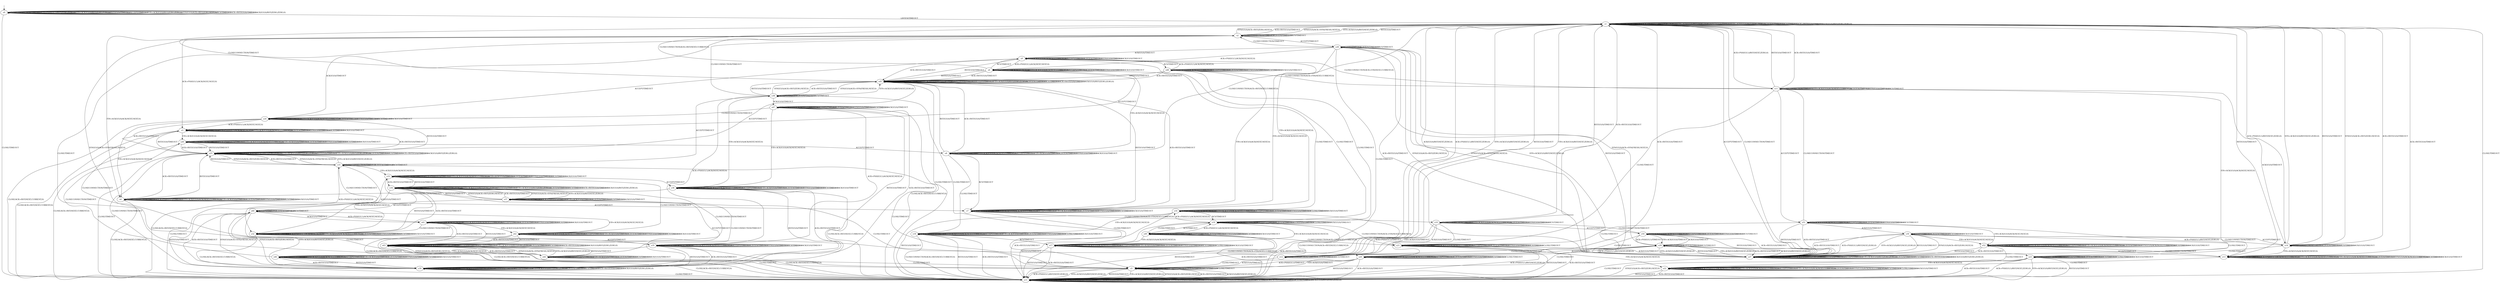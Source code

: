 digraph h9 {
s0 [label="s0"];
s1 [label="s1"];
s15 [label="s15"];
s2 [label="s2"];
s27 [label="s27"];
s3 [label="s3"];
s4 [label="s4"];
s5 [label="s5"];
s24 [label="s24"];
s28 [label="s28"];
s6 [label="s6"];
s7 [label="s7"];
s25 [label="s25"];
s26 [label="s26"];
s8 [label="s8"];
s9 [label="s9"];
s10 [label="s10"];
s16 [label="s16"];
s17 [label="s17"];
s31 [label="s31"];
s45 [label="s45"];
s11 [label="s11"];
s12 [label="s12"];
s18 [label="s18"];
s19 [label="s19"];
s20 [label="s20"];
s32 [label="s32"];
s33 [label="s33"];
s38 [label="s38"];
s48 [label="s48"];
s50 [label="s50"];
s13 [label="s13"];
s14 [label="s14"];
s21 [label="s21"];
s29 [label="s29"];
s34 [label="s34"];
s35 [label="s35"];
s36 [label="s36"];
s47 [label="s47"];
s49 [label="s49"];
s51 [label="s51"];
s22 [label="s22"];
s23 [label="s23"];
s30 [label="s30"];
s37 [label="s37"];
s39 [label="s39"];
s46 [label="s46"];
s52 [label="s52"];
s40 [label="s40"];
s41 [label="s41"];
s42 [label="s42"];
s43 [label="s43"];
s44 [label="s44"];
s0 -> s0 [label="CLOSECONNECTION/TIMEOUT"];
s0 -> s0 [label="ACK+PSH(V,V,1)/RST(ZERO,ZERO,0)"];
s0 -> s0 [label="SYN+ACK(V,V,0)/RST(ZERO,ZERO,0)"];
s0 -> s0 [label="RST(V,V,0)/TIMEOUT"];
s0 -> s0 [label="ACCEPT/TIMEOUT"];
s0 -> s0 [label="FIN+ACK(V,V,0)/RST(ZERO,ZERO,0)"];
s0 -> s1 [label="LISTEN/TIMEOUT"];
s0 -> s0 [label="SYN(V,V,0)/ACK+RST(ZERO,NEXT,0)"];
s0 -> s0 [label="RCV/TIMEOUT"];
s0 -> s0 [label="ACK+RST(V,V,0)/TIMEOUT"];
s0 -> s15 [label="CLOSE/TIMEOUT"];
s0 -> s0 [label="ACK(V,V,0)/RST(ZERO,ZERO,0)"];
s1 -> s1 [label="CLOSECONNECTION/TIMEOUT"];
s1 -> s1 [label="ACK+PSH(V,V,1)/RST(ZERO,ZERO,0)"];
s1 -> s1 [label="SYN+ACK(V,V,0)/RST(ZERO,ZERO,0)"];
s1 -> s1 [label="RST(V,V,0)/TIMEOUT"];
s1 -> s27 [label="ACCEPT/TIMEOUT"];
s1 -> s1 [label="FIN+ACK(V,V,0)/RST(ZERO,ZERO,0)"];
s1 -> s1 [label="LISTEN/TIMEOUT"];
s1 -> s2 [label="SYN(V,V,0)/ACK+SYN(FRESH,NEXT,0)"];
s1 -> s1 [label="RCV/TIMEOUT"];
s1 -> s1 [label="ACK+RST(V,V,0)/TIMEOUT"];
s1 -> s15 [label="CLOSE/TIMEOUT"];
s1 -> s1 [label="ACK(V,V,0)/RST(ZERO,ZERO,0)"];
s15 -> s15 [label="CLOSECONNECTION/TIMEOUT"];
s15 -> s15 [label="ACK+PSH(V,V,1)/RST(ZERO,ZERO,0)"];
s15 -> s15 [label="SYN+ACK(V,V,0)/RST(ZERO,ZERO,0)"];
s15 -> s15 [label="RST(V,V,0)/TIMEOUT"];
s15 -> s15 [label="ACCEPT/TIMEOUT"];
s15 -> s15 [label="FIN+ACK(V,V,0)/RST(ZERO,ZERO,0)"];
s15 -> s15 [label="LISTEN/TIMEOUT"];
s15 -> s15 [label="SYN(V,V,0)/ACK+RST(ZERO,NEXT,0)"];
s15 -> s15 [label="RCV/TIMEOUT"];
s15 -> s15 [label="ACK+RST(V,V,0)/TIMEOUT"];
s15 -> s15 [label="CLOSE/TIMEOUT"];
s15 -> s15 [label="ACK(V,V,0)/RST(ZERO,ZERO,0)"];
s2 -> s2 [label="CLOSECONNECTION/TIMEOUT"];
s2 -> s3 [label="ACK+PSH(V,V,1)/ACK(NEXT,NEXT,0)"];
s2 -> s1 [label="SYN+ACK(V,V,0)/RST(NEXT,ZERO,0)"];
s2 -> s1 [label="RST(V,V,0)/TIMEOUT"];
s2 -> s28 [label="ACCEPT/TIMEOUT"];
s2 -> s4 [label="FIN+ACK(V,V,0)/ACK(NEXT,NEXT,0)"];
s2 -> s2 [label="LISTEN/TIMEOUT"];
s2 -> s1 [label="SYN(V,V,0)/ACK+RST(ZERO,NEXT,0)"];
s2 -> s2 [label="RCV/TIMEOUT"];
s2 -> s1 [label="ACK+RST(V,V,0)/TIMEOUT"];
s2 -> s5 [label="CLOSE/TIMEOUT"];
s2 -> s24 [label="ACK(V,V,0)/TIMEOUT"];
s27 -> s1 [label="CLOSECONNECTION/TIMEOUT"];
s27 -> s27 [label="ACK+PSH(V,V,1)/RST(ZERO,ZERO,0)"];
s27 -> s27 [label="SYN+ACK(V,V,0)/RST(ZERO,ZERO,0)"];
s27 -> s27 [label="RST(V,V,0)/TIMEOUT"];
s27 -> s27 [label="ACCEPT/TIMEOUT"];
s27 -> s27 [label="FIN+ACK(V,V,0)/RST(ZERO,ZERO,0)"];
s27 -> s27 [label="LISTEN/TIMEOUT"];
s27 -> s28 [label="SYN(V,V,0)/ACK+SYN(FRESH,NEXT,0)"];
s27 -> s27 [label="RCV/TIMEOUT"];
s27 -> s27 [label="ACK+RST(V,V,0)/TIMEOUT"];
s27 -> s15 [label="CLOSE/TIMEOUT"];
s27 -> s27 [label="ACK(V,V,0)/RST(ZERO,ZERO,0)"];
s3 -> s3 [label="CLOSECONNECTION/TIMEOUT"];
s3 -> s3 [label="ACK+PSH(V,V,1)/ACK(NEXT,NEXT,0)"];
s3 -> s3 [label="SYN+ACK(V,V,0)/ACK(NEXT,CURRENT,0)"];
s3 -> s25 [label="RST(V,V,0)/TIMEOUT"];
s3 -> s6 [label="ACCEPT/TIMEOUT"];
s3 -> s26 [label="FIN+ACK(V,V,0)/ACK(NEXT,NEXT,0)"];
s3 -> s3 [label="LISTEN/TIMEOUT"];
s3 -> s3 [label="SYN(V,V,0)/TIMEOUT"];
s3 -> s3 [label="RCV/TIMEOUT"];
s3 -> s25 [label="ACK+RST(V,V,0)/TIMEOUT"];
s3 -> s15 [label="CLOSE/ACK+RST(NEXT,CURRENT,0)"];
s3 -> s3 [label="ACK(V,V,0)/TIMEOUT"];
s4 -> s4 [label="CLOSECONNECTION/TIMEOUT"];
s4 -> s4 [label="ACK+PSH(V,V,1)/TIMEOUT"];
s4 -> s4 [label="SYN+ACK(V,V,0)/ACK(NEXT,CURRENT,0)"];
s4 -> s25 [label="RST(V,V,0)/TIMEOUT"];
s4 -> s7 [label="ACCEPT/TIMEOUT"];
s4 -> s4 [label="FIN+ACK(V,V,0)/TIMEOUT"];
s4 -> s4 [label="LISTEN/TIMEOUT"];
s4 -> s4 [label="SYN(V,V,0)/TIMEOUT"];
s4 -> s4 [label="RCV/TIMEOUT"];
s4 -> s25 [label="ACK+RST(V,V,0)/TIMEOUT"];
s4 -> s15 [label="CLOSE/ACK+RST(NEXT,CURRENT,0)"];
s4 -> s4 [label="ACK(V,V,0)/TIMEOUT"];
s5 -> s5 [label="CLOSECONNECTION/TIMEOUT"];
s5 -> s15 [label="ACK+PSH(V,V,1)/RST(NEXT,ZERO,0)"];
s5 -> s15 [label="SYN+ACK(V,V,0)/RST(NEXT,ZERO,0)"];
s5 -> s15 [label="RST(V,V,0)/TIMEOUT"];
s5 -> s5 [label="ACCEPT/TIMEOUT"];
s5 -> s15 [label="FIN+ACK(V,V,0)/RST(NEXT,ZERO,0)"];
s5 -> s5 [label="LISTEN/TIMEOUT"];
s5 -> s15 [label="SYN(V,V,0)/ACK+RST(ZERO,NEXT,0)"];
s5 -> s5 [label="RCV/TIMEOUT"];
s5 -> s15 [label="ACK+RST(V,V,0)/TIMEOUT"];
s5 -> s5 [label="CLOSE/TIMEOUT"];
s5 -> s15 [label="ACK(V,V,0)/RST(NEXT,ZERO,0)"];
s24 -> s24 [label="CLOSECONNECTION/TIMEOUT"];
s24 -> s3 [label="ACK+PSH(V,V,1)/ACK(NEXT,NEXT,0)"];
s24 -> s24 [label="SYN+ACK(V,V,0)/ACK(NEXT,CURRENT,0)"];
s24 -> s25 [label="RST(V,V,0)/TIMEOUT"];
s24 -> s9 [label="ACCEPT/TIMEOUT"];
s24 -> s4 [label="FIN+ACK(V,V,0)/ACK(NEXT,NEXT,0)"];
s24 -> s24 [label="LISTEN/TIMEOUT"];
s24 -> s24 [label="SYN(V,V,0)/TIMEOUT"];
s24 -> s24 [label="RCV/TIMEOUT"];
s24 -> s25 [label="ACK+RST(V,V,0)/TIMEOUT"];
s24 -> s15 [label="CLOSE/ACK+RST(NEXT,CURRENT,0)"];
s24 -> s24 [label="ACK(V,V,0)/TIMEOUT"];
s28 -> s2 [label="CLOSECONNECTION/TIMEOUT"];
s28 -> s6 [label="ACK+PSH(V,V,1)/ACK(NEXT,NEXT,0)"];
s28 -> s27 [label="SYN+ACK(V,V,0)/RST(NEXT,ZERO,0)"];
s28 -> s27 [label="RST(V,V,0)/TIMEOUT"];
s28 -> s28 [label="ACCEPT/TIMEOUT"];
s28 -> s7 [label="FIN+ACK(V,V,0)/ACK(NEXT,NEXT,0)"];
s28 -> s28 [label="LISTEN/TIMEOUT"];
s28 -> s27 [label="SYN(V,V,0)/ACK+RST(ZERO,NEXT,0)"];
s28 -> s28 [label="RCV/TIMEOUT"];
s28 -> s27 [label="ACK+RST(V,V,0)/TIMEOUT"];
s28 -> s5 [label="CLOSE/TIMEOUT"];
s28 -> s9 [label="ACK(V,V,0)/TIMEOUT"];
s6 -> s1 [label="CLOSECONNECTION/ACK+RST(NEXT,CURRENT,0)"];
s6 -> s6 [label="ACK+PSH(V,V,1)/ACK(NEXT,NEXT,0)"];
s6 -> s6 [label="SYN+ACK(V,V,0)/ACK(NEXT,CURRENT,0)"];
s6 -> s45 [label="RST(V,V,0)/TIMEOUT"];
s6 -> s6 [label="ACCEPT/TIMEOUT"];
s6 -> s8 [label="FIN+ACK(V,V,0)/ACK(NEXT,NEXT,0)"];
s6 -> s6 [label="LISTEN/TIMEOUT"];
s6 -> s6 [label="SYN(V,V,0)/TIMEOUT"];
s6 -> s9 [label="RCV/TIMEOUT"];
s6 -> s45 [label="ACK+RST(V,V,0)/TIMEOUT"];
s6 -> s16 [label="CLOSE/TIMEOUT"];
s6 -> s6 [label="ACK(V,V,0)/TIMEOUT"];
s7 -> s10 [label="CLOSECONNECTION/ACK+FIN(NEXT,CURRENT,0)"];
s7 -> s7 [label="ACK+PSH(V,V,1)/TIMEOUT"];
s7 -> s7 [label="SYN+ACK(V,V,0)/ACK(NEXT,CURRENT,0)"];
s7 -> s45 [label="RST(V,V,0)/TIMEOUT"];
s7 -> s7 [label="ACCEPT/TIMEOUT"];
s7 -> s7 [label="FIN+ACK(V,V,0)/TIMEOUT"];
s7 -> s7 [label="LISTEN/TIMEOUT"];
s7 -> s7 [label="SYN(V,V,0)/TIMEOUT"];
s7 -> s7 [label="RCV/TIMEOUT"];
s7 -> s45 [label="ACK+RST(V,V,0)/TIMEOUT"];
s7 -> s17 [label="CLOSE/TIMEOUT"];
s7 -> s7 [label="ACK(V,V,0)/TIMEOUT"];
s25 -> s25 [label="CLOSECONNECTION/TIMEOUT"];
s25 -> s25 [label="ACK+PSH(V,V,1)/RST(ZERO,ZERO,0)"];
s25 -> s25 [label="SYN+ACK(V,V,0)/RST(ZERO,ZERO,0)"];
s25 -> s25 [label="RST(V,V,0)/TIMEOUT"];
s25 -> s45 [label="ACCEPT/TIMEOUT"];
s25 -> s25 [label="FIN+ACK(V,V,0)/RST(ZERO,ZERO,0)"];
s25 -> s25 [label="LISTEN/TIMEOUT"];
s25 -> s31 [label="SYN(V,V,0)/ACK+SYN(FRESH,NEXT,0)"];
s25 -> s25 [label="RCV/TIMEOUT"];
s25 -> s25 [label="ACK+RST(V,V,0)/TIMEOUT"];
s25 -> s15 [label="CLOSE/TIMEOUT"];
s25 -> s25 [label="ACK(V,V,0)/RST(ZERO,ZERO,0)"];
s26 -> s26 [label="CLOSECONNECTION/TIMEOUT"];
s26 -> s26 [label="ACK+PSH(V,V,1)/TIMEOUT"];
s26 -> s26 [label="SYN+ACK(V,V,0)/ACK(NEXT,CURRENT,0)"];
s26 -> s25 [label="RST(V,V,0)/TIMEOUT"];
s26 -> s8 [label="ACCEPT/TIMEOUT"];
s26 -> s26 [label="FIN+ACK(V,V,0)/TIMEOUT"];
s26 -> s26 [label="LISTEN/TIMEOUT"];
s26 -> s26 [label="SYN(V,V,0)/TIMEOUT"];
s26 -> s26 [label="RCV/TIMEOUT"];
s26 -> s25 [label="ACK+RST(V,V,0)/TIMEOUT"];
s26 -> s15 [label="CLOSE/ACK+RST(NEXT,CURRENT,0)"];
s26 -> s26 [label="ACK(V,V,0)/TIMEOUT"];
s8 -> s1 [label="CLOSECONNECTION/ACK+RST(NEXT,CURRENT,0)"];
s8 -> s8 [label="ACK+PSH(V,V,1)/TIMEOUT"];
s8 -> s8 [label="SYN+ACK(V,V,0)/ACK(NEXT,CURRENT,0)"];
s8 -> s45 [label="RST(V,V,0)/TIMEOUT"];
s8 -> s8 [label="ACCEPT/TIMEOUT"];
s8 -> s8 [label="FIN+ACK(V,V,0)/TIMEOUT"];
s8 -> s8 [label="LISTEN/TIMEOUT"];
s8 -> s8 [label="SYN(V,V,0)/TIMEOUT"];
s8 -> s7 [label="RCV/TIMEOUT"];
s8 -> s45 [label="ACK+RST(V,V,0)/TIMEOUT"];
s8 -> s18 [label="CLOSE/TIMEOUT"];
s8 -> s8 [label="ACK(V,V,0)/TIMEOUT"];
s9 -> s11 [label="CLOSECONNECTION/ACK+FIN(NEXT,CURRENT,0)"];
s9 -> s6 [label="ACK+PSH(V,V,1)/ACK(NEXT,NEXT,0)"];
s9 -> s9 [label="SYN+ACK(V,V,0)/ACK(NEXT,CURRENT,0)"];
s9 -> s45 [label="RST(V,V,0)/TIMEOUT"];
s9 -> s9 [label="ACCEPT/TIMEOUT"];
s9 -> s7 [label="FIN+ACK(V,V,0)/ACK(NEXT,NEXT,0)"];
s9 -> s9 [label="LISTEN/TIMEOUT"];
s9 -> s9 [label="SYN(V,V,0)/TIMEOUT"];
s9 -> s48 [label="RCV/TIMEOUT"];
s9 -> s45 [label="ACK+RST(V,V,0)/TIMEOUT"];
s9 -> s19 [label="CLOSE/TIMEOUT"];
s9 -> s9 [label="ACK(V,V,0)/TIMEOUT"];
s10 -> s10 [label="CLOSECONNECTION/TIMEOUT"];
s10 -> s12 [label="ACK+PSH(V,V,1)/TIMEOUT"];
s10 -> s10 [label="SYN+ACK(V,V,0)/ACK(NEXT,CURRENT,0)"];
s10 -> s1 [label="RST(V,V,0)/TIMEOUT"];
s10 -> s50 [label="ACCEPT/TIMEOUT"];
s10 -> s12 [label="FIN+ACK(V,V,0)/TIMEOUT"];
s10 -> s10 [label="LISTEN/TIMEOUT"];
s10 -> s10 [label="SYN(V,V,0)/TIMEOUT"];
s10 -> s10 [label="RCV/TIMEOUT"];
s10 -> s1 [label="ACK+RST(V,V,0)/TIMEOUT"];
s10 -> s20 [label="CLOSE/TIMEOUT"];
s10 -> s12 [label="ACK(V,V,0)/TIMEOUT"];
s16 -> s15 [label="CLOSECONNECTION/ACK+RST(NEXT,CURRENT,0)"];
s16 -> s16 [label="ACK+PSH(V,V,1)/ACK(NEXT,NEXT,0)"];
s16 -> s16 [label="SYN+ACK(V,V,0)/ACK(NEXT,CURRENT,0)"];
s16 -> s15 [label="RST(V,V,0)/TIMEOUT"];
s16 -> s16 [label="ACCEPT/TIMEOUT"];
s16 -> s18 [label="FIN+ACK(V,V,0)/ACK(NEXT,NEXT,0)"];
s16 -> s16 [label="LISTEN/TIMEOUT"];
s16 -> s16 [label="SYN(V,V,0)/TIMEOUT"];
s16 -> s19 [label="RCV/TIMEOUT"];
s16 -> s15 [label="ACK+RST(V,V,0)/TIMEOUT"];
s16 -> s16 [label="CLOSE/TIMEOUT"];
s16 -> s16 [label="ACK(V,V,0)/TIMEOUT"];
s17 -> s20 [label="CLOSECONNECTION/ACK+FIN(NEXT,CURRENT,0)"];
s17 -> s17 [label="ACK+PSH(V,V,1)/TIMEOUT"];
s17 -> s17 [label="SYN+ACK(V,V,0)/ACK(NEXT,CURRENT,0)"];
s17 -> s15 [label="RST(V,V,0)/TIMEOUT"];
s17 -> s17 [label="ACCEPT/TIMEOUT"];
s17 -> s17 [label="FIN+ACK(V,V,0)/TIMEOUT"];
s17 -> s17 [label="LISTEN/TIMEOUT"];
s17 -> s17 [label="SYN(V,V,0)/TIMEOUT"];
s17 -> s17 [label="RCV/TIMEOUT"];
s17 -> s15 [label="ACK+RST(V,V,0)/TIMEOUT"];
s17 -> s17 [label="CLOSE/TIMEOUT"];
s17 -> s17 [label="ACK(V,V,0)/TIMEOUT"];
s31 -> s31 [label="CLOSECONNECTION/TIMEOUT"];
s31 -> s32 [label="ACK+PSH(V,V,1)/ACK(NEXT,NEXT,0)"];
s31 -> s25 [label="SYN+ACK(V,V,0)/RST(NEXT,ZERO,0)"];
s31 -> s25 [label="RST(V,V,0)/TIMEOUT"];
s31 -> s38 [label="ACCEPT/TIMEOUT"];
s31 -> s33 [label="FIN+ACK(V,V,0)/ACK(NEXT,NEXT,0)"];
s31 -> s31 [label="LISTEN/TIMEOUT"];
s31 -> s25 [label="SYN(V,V,0)/ACK+RST(ZERO,NEXT,0)"];
s31 -> s31 [label="RCV/TIMEOUT"];
s31 -> s25 [label="ACK+RST(V,V,0)/TIMEOUT"];
s31 -> s5 [label="CLOSE/TIMEOUT"];
s31 -> s32 [label="ACK(V,V,0)/TIMEOUT"];
s45 -> s1 [label="CLOSECONNECTION/TIMEOUT"];
s45 -> s45 [label="ACK+PSH(V,V,1)/RST(ZERO,ZERO,0)"];
s45 -> s45 [label="SYN+ACK(V,V,0)/RST(ZERO,ZERO,0)"];
s45 -> s45 [label="RST(V,V,0)/TIMEOUT"];
s45 -> s45 [label="ACCEPT/TIMEOUT"];
s45 -> s45 [label="FIN+ACK(V,V,0)/RST(ZERO,ZERO,0)"];
s45 -> s45 [label="LISTEN/TIMEOUT"];
s45 -> s38 [label="SYN(V,V,0)/ACK+SYN(FRESH,NEXT,0)"];
s45 -> s45 [label="RCV/TIMEOUT"];
s45 -> s45 [label="ACK+RST(V,V,0)/TIMEOUT"];
s45 -> s15 [label="CLOSE/TIMEOUT"];
s45 -> s45 [label="ACK(V,V,0)/RST(ZERO,ZERO,0)"];
s11 -> s11 [label="CLOSECONNECTION/TIMEOUT"];
s11 -> s1 [label="ACK+PSH(V,V,1)/RST(NEXT,ZERO,0)"];
s11 -> s11 [label="SYN+ACK(V,V,0)/ACK(NEXT,CURRENT,0)"];
s11 -> s1 [label="RST(V,V,0)/TIMEOUT"];
s11 -> s51 [label="ACCEPT/TIMEOUT"];
s11 -> s13 [label="FIN+ACK(V,V,0)/ACK(NEXT,NEXT,0)"];
s11 -> s11 [label="LISTEN/TIMEOUT"];
s11 -> s11 [label="SYN(V,V,0)/TIMEOUT"];
s11 -> s11 [label="RCV/TIMEOUT"];
s11 -> s1 [label="ACK+RST(V,V,0)/TIMEOUT"];
s11 -> s21 [label="CLOSE/TIMEOUT"];
s11 -> s14 [label="ACK(V,V,0)/TIMEOUT"];
s12 -> s12 [label="CLOSECONNECTION/TIMEOUT"];
s12 -> s1 [label="ACK+PSH(V,V,1)/RST(NEXT,ZERO,0)"];
s12 -> s1 [label="SYN+ACK(V,V,0)/RST(NEXT,ZERO,0)"];
s12 -> s1 [label="RST(V,V,0)/TIMEOUT"];
s12 -> s29 [label="ACCEPT/TIMEOUT"];
s12 -> s1 [label="FIN+ACK(V,V,0)/RST(NEXT,ZERO,0)"];
s12 -> s12 [label="LISTEN/TIMEOUT"];
s12 -> s2 [label="SYN(V,V,0)/ACK+SYN(FRESH,NEXT,0)"];
s12 -> s12 [label="RCV/TIMEOUT"];
s12 -> s1 [label="ACK+RST(V,V,0)/TIMEOUT"];
s12 -> s5 [label="CLOSE/TIMEOUT"];
s12 -> s1 [label="ACK(V,V,0)/RST(NEXT,ZERO,0)"];
s18 -> s15 [label="CLOSECONNECTION/ACK+RST(NEXT,CURRENT,0)"];
s18 -> s18 [label="ACK+PSH(V,V,1)/TIMEOUT"];
s18 -> s18 [label="SYN+ACK(V,V,0)/ACK(NEXT,CURRENT,0)"];
s18 -> s15 [label="RST(V,V,0)/TIMEOUT"];
s18 -> s18 [label="ACCEPT/TIMEOUT"];
s18 -> s18 [label="FIN+ACK(V,V,0)/TIMEOUT"];
s18 -> s18 [label="LISTEN/TIMEOUT"];
s18 -> s18 [label="SYN(V,V,0)/TIMEOUT"];
s18 -> s17 [label="RCV/TIMEOUT"];
s18 -> s15 [label="ACK+RST(V,V,0)/TIMEOUT"];
s18 -> s18 [label="CLOSE/TIMEOUT"];
s18 -> s18 [label="ACK(V,V,0)/TIMEOUT"];
s19 -> s21 [label="CLOSECONNECTION/ACK+FIN(NEXT,CURRENT,0)"];
s19 -> s16 [label="ACK+PSH(V,V,1)/ACK(NEXT,NEXT,0)"];
s19 -> s19 [label="SYN+ACK(V,V,0)/ACK(NEXT,CURRENT,0)"];
s19 -> s15 [label="RST(V,V,0)/TIMEOUT"];
s19 -> s19 [label="ACCEPT/TIMEOUT"];
s19 -> s17 [label="FIN+ACK(V,V,0)/ACK(NEXT,NEXT,0)"];
s19 -> s19 [label="LISTEN/TIMEOUT"];
s19 -> s19 [label="SYN(V,V,0)/TIMEOUT"];
s19 -> s49 [label="RCV/TIMEOUT"];
s19 -> s15 [label="ACK+RST(V,V,0)/TIMEOUT"];
s19 -> s19 [label="CLOSE/TIMEOUT"];
s19 -> s19 [label="ACK(V,V,0)/TIMEOUT"];
s20 -> s20 [label="CLOSECONNECTION/TIMEOUT"];
s20 -> s5 [label="ACK+PSH(V,V,1)/TIMEOUT"];
s20 -> s20 [label="SYN+ACK(V,V,0)/ACK(NEXT,CURRENT,0)"];
s20 -> s15 [label="RST(V,V,0)/TIMEOUT"];
s20 -> s20 [label="ACCEPT/TIMEOUT"];
s20 -> s5 [label="FIN+ACK(V,V,0)/TIMEOUT"];
s20 -> s20 [label="LISTEN/TIMEOUT"];
s20 -> s20 [label="SYN(V,V,0)/TIMEOUT"];
s20 -> s20 [label="RCV/TIMEOUT"];
s20 -> s15 [label="ACK+RST(V,V,0)/TIMEOUT"];
s20 -> s20 [label="CLOSE/TIMEOUT"];
s20 -> s5 [label="ACK(V,V,0)/TIMEOUT"];
s32 -> s32 [label="CLOSECONNECTION/TIMEOUT"];
s32 -> s32 [label="ACK+PSH(V,V,1)/ACK(NEXT,NEXT,0)"];
s32 -> s32 [label="SYN+ACK(V,V,0)/ACK(NEXT,CURRENT,0)"];
s32 -> s34 [label="RST(V,V,0)/TIMEOUT"];
s32 -> s35 [label="ACCEPT/TIMEOUT"];
s32 -> s33 [label="FIN+ACK(V,V,0)/ACK(NEXT,NEXT,0)"];
s32 -> s32 [label="LISTEN/TIMEOUT"];
s32 -> s32 [label="SYN(V,V,0)/TIMEOUT"];
s32 -> s32 [label="RCV/TIMEOUT"];
s32 -> s34 [label="ACK+RST(V,V,0)/TIMEOUT"];
s32 -> s15 [label="CLOSE/ACK+RST(NEXT,CURRENT,0)"];
s32 -> s32 [label="ACK(V,V,0)/TIMEOUT"];
s33 -> s33 [label="CLOSECONNECTION/TIMEOUT"];
s33 -> s33 [label="ACK+PSH(V,V,1)/TIMEOUT"];
s33 -> s33 [label="SYN+ACK(V,V,0)/ACK(NEXT,CURRENT,0)"];
s33 -> s34 [label="RST(V,V,0)/TIMEOUT"];
s33 -> s36 [label="ACCEPT/TIMEOUT"];
s33 -> s33 [label="FIN+ACK(V,V,0)/TIMEOUT"];
s33 -> s33 [label="LISTEN/TIMEOUT"];
s33 -> s33 [label="SYN(V,V,0)/TIMEOUT"];
s33 -> s33 [label="RCV/TIMEOUT"];
s33 -> s34 [label="ACK+RST(V,V,0)/TIMEOUT"];
s33 -> s15 [label="CLOSE/ACK+RST(NEXT,CURRENT,0)"];
s33 -> s33 [label="ACK(V,V,0)/TIMEOUT"];
s38 -> s2 [label="CLOSECONNECTION/TIMEOUT"];
s38 -> s35 [label="ACK+PSH(V,V,1)/ACK(NEXT,NEXT,0)"];
s38 -> s45 [label="SYN+ACK(V,V,0)/RST(NEXT,ZERO,0)"];
s38 -> s45 [label="RST(V,V,0)/TIMEOUT"];
s38 -> s38 [label="ACCEPT/TIMEOUT"];
s38 -> s36 [label="FIN+ACK(V,V,0)/ACK(NEXT,NEXT,0)"];
s38 -> s38 [label="LISTEN/TIMEOUT"];
s38 -> s45 [label="SYN(V,V,0)/ACK+RST(ZERO,NEXT,0)"];
s38 -> s38 [label="RCV/TIMEOUT"];
s38 -> s45 [label="ACK+RST(V,V,0)/TIMEOUT"];
s38 -> s5 [label="CLOSE/TIMEOUT"];
s38 -> s47 [label="ACK(V,V,0)/TIMEOUT"];
s48 -> s11 [label="CLOSECONNECTION/ACK+FIN(NEXT,CURRENT,0)"];
s48 -> s9 [label="ACK+PSH(V,V,1)/ACK(NEXT,NEXT,0)"];
s48 -> s48 [label="SYN+ACK(V,V,0)/ACK(NEXT,CURRENT,0)"];
s48 -> s45 [label="RST(V,V,0)/TIMEOUT"];
s48 -> s48 [label="ACCEPT/TIMEOUT"];
s48 -> s7 [label="FIN+ACK(V,V,0)/ACK(NEXT,NEXT,0)"];
s48 -> s48 [label="LISTEN/TIMEOUT"];
s48 -> s48 [label="SYN(V,V,0)/TIMEOUT"];
s48 -> s48 [label="RCV/TIMEOUT"];
s48 -> s45 [label="ACK+RST(V,V,0)/TIMEOUT"];
s48 -> s19 [label="CLOSE/TIMEOUT"];
s48 -> s48 [label="ACK(V,V,0)/TIMEOUT"];
s50 -> s10 [label="CLOSECONNECTION/TIMEOUT"];
s50 -> s29 [label="ACK+PSH(V,V,1)/TIMEOUT"];
s50 -> s50 [label="SYN+ACK(V,V,0)/ACK(NEXT,CURRENT,0)"];
s50 -> s27 [label="RST(V,V,0)/TIMEOUT"];
s50 -> s50 [label="ACCEPT/TIMEOUT"];
s50 -> s29 [label="FIN+ACK(V,V,0)/TIMEOUT"];
s50 -> s50 [label="LISTEN/TIMEOUT"];
s50 -> s50 [label="SYN(V,V,0)/TIMEOUT"];
s50 -> s50 [label="RCV/TIMEOUT"];
s50 -> s27 [label="ACK+RST(V,V,0)/TIMEOUT"];
s50 -> s20 [label="CLOSE/TIMEOUT"];
s50 -> s29 [label="ACK(V,V,0)/TIMEOUT"];
s13 -> s13 [label="CLOSECONNECTION/TIMEOUT"];
s13 -> s13 [label="ACK+PSH(V,V,1)/ACK(NEXT,CURRENT,0)"];
s13 -> s13 [label="SYN+ACK(V,V,0)/ACK(NEXT,CURRENT,0)"];
s13 -> s1 [label="RST(V,V,0)/TIMEOUT"];
s13 -> s52 [label="ACCEPT/TIMEOUT"];
s13 -> s13 [label="FIN+ACK(V,V,0)/ACK(NEXT,CURRENT,0)"];
s13 -> s13 [label="LISTEN/TIMEOUT"];
s13 -> s13 [label="SYN(V,V,0)/ACK(NEXT,CURRENT,0)"];
s13 -> s13 [label="RCV/TIMEOUT"];
s13 -> s1 [label="ACK+RST(V,V,0)/TIMEOUT"];
s13 -> s22 [label="CLOSE/TIMEOUT"];
s13 -> s13 [label="ACK(V,V,0)/TIMEOUT"];
s14 -> s14 [label="CLOSECONNECTION/TIMEOUT"];
s14 -> s1 [label="ACK+PSH(V,V,1)/RST(NEXT,ZERO,0)"];
s14 -> s1 [label="SYN+ACK(V,V,0)/RST(NEXT,ZERO,0)"];
s14 -> s1 [label="RST(V,V,0)/TIMEOUT"];
s14 -> s30 [label="ACCEPT/TIMEOUT"];
s14 -> s13 [label="FIN+ACK(V,V,0)/ACK(NEXT,NEXT,0)"];
s14 -> s14 [label="LISTEN/TIMEOUT"];
s14 -> s1 [label="SYN(V,V,0)/ACK+RST(ZERO,NEXT,0)"];
s14 -> s14 [label="RCV/TIMEOUT"];
s14 -> s1 [label="ACK+RST(V,V,0)/TIMEOUT"];
s14 -> s23 [label="CLOSE/TIMEOUT"];
s14 -> s14 [label="ACK(V,V,0)/TIMEOUT"];
s21 -> s21 [label="CLOSECONNECTION/TIMEOUT"];
s21 -> s15 [label="ACK+PSH(V,V,1)/RST(NEXT,ZERO,0)"];
s21 -> s21 [label="SYN+ACK(V,V,0)/ACK(NEXT,CURRENT,0)"];
s21 -> s15 [label="RST(V,V,0)/TIMEOUT"];
s21 -> s21 [label="ACCEPT/TIMEOUT"];
s21 -> s22 [label="FIN+ACK(V,V,0)/ACK(NEXT,NEXT,0)"];
s21 -> s21 [label="LISTEN/TIMEOUT"];
s21 -> s21 [label="SYN(V,V,0)/TIMEOUT"];
s21 -> s21 [label="RCV/TIMEOUT"];
s21 -> s15 [label="ACK+RST(V,V,0)/TIMEOUT"];
s21 -> s21 [label="CLOSE/TIMEOUT"];
s21 -> s23 [label="ACK(V,V,0)/TIMEOUT"];
s29 -> s12 [label="CLOSECONNECTION/TIMEOUT"];
s29 -> s27 [label="ACK+PSH(V,V,1)/RST(NEXT,ZERO,0)"];
s29 -> s27 [label="SYN+ACK(V,V,0)/RST(NEXT,ZERO,0)"];
s29 -> s27 [label="RST(V,V,0)/TIMEOUT"];
s29 -> s29 [label="ACCEPT/TIMEOUT"];
s29 -> s27 [label="FIN+ACK(V,V,0)/RST(NEXT,ZERO,0)"];
s29 -> s29 [label="LISTEN/TIMEOUT"];
s29 -> s28 [label="SYN(V,V,0)/ACK+SYN(FRESH,NEXT,0)"];
s29 -> s29 [label="RCV/TIMEOUT"];
s29 -> s27 [label="ACK+RST(V,V,0)/TIMEOUT"];
s29 -> s5 [label="CLOSE/TIMEOUT"];
s29 -> s27 [label="ACK(V,V,0)/RST(NEXT,ZERO,0)"];
s34 -> s34 [label="CLOSECONNECTION/TIMEOUT"];
s34 -> s34 [label="ACK+PSH(V,V,1)/RST(ZERO,ZERO,0)"];
s34 -> s34 [label="SYN+ACK(V,V,0)/RST(ZERO,ZERO,0)"];
s34 -> s34 [label="RST(V,V,0)/TIMEOUT"];
s34 -> s39 [label="ACCEPT/TIMEOUT"];
s34 -> s34 [label="FIN+ACK(V,V,0)/RST(ZERO,ZERO,0)"];
s34 -> s34 [label="LISTEN/TIMEOUT"];
s34 -> s37 [label="SYN(V,V,0)/ACK+SYN(FRESH,NEXT,0)"];
s34 -> s34 [label="RCV/TIMEOUT"];
s34 -> s34 [label="ACK+RST(V,V,0)/TIMEOUT"];
s34 -> s15 [label="CLOSE/TIMEOUT"];
s34 -> s34 [label="ACK(V,V,0)/RST(ZERO,ZERO,0)"];
s35 -> s3 [label="CLOSECONNECTION/TIMEOUT"];
s35 -> s35 [label="ACK+PSH(V,V,1)/ACK(NEXT,NEXT,0)"];
s35 -> s35 [label="SYN+ACK(V,V,0)/ACK(NEXT,CURRENT,0)"];
s35 -> s39 [label="RST(V,V,0)/TIMEOUT"];
s35 -> s35 [label="ACCEPT/TIMEOUT"];
s35 -> s46 [label="FIN+ACK(V,V,0)/ACK(NEXT,NEXT,0)"];
s35 -> s35 [label="LISTEN/TIMEOUT"];
s35 -> s35 [label="SYN(V,V,0)/TIMEOUT"];
s35 -> s35 [label="RCV/TIMEOUT"];
s35 -> s39 [label="ACK+RST(V,V,0)/TIMEOUT"];
s35 -> s15 [label="CLOSE/ACK+RST(NEXT,CURRENT,0)"];
s35 -> s35 [label="ACK(V,V,0)/TIMEOUT"];
s36 -> s4 [label="CLOSECONNECTION/TIMEOUT"];
s36 -> s36 [label="ACK+PSH(V,V,1)/TIMEOUT"];
s36 -> s36 [label="SYN+ACK(V,V,0)/ACK(NEXT,CURRENT,0)"];
s36 -> s39 [label="RST(V,V,0)/TIMEOUT"];
s36 -> s36 [label="ACCEPT/TIMEOUT"];
s36 -> s36 [label="FIN+ACK(V,V,0)/TIMEOUT"];
s36 -> s36 [label="LISTEN/TIMEOUT"];
s36 -> s36 [label="SYN(V,V,0)/TIMEOUT"];
s36 -> s36 [label="RCV/TIMEOUT"];
s36 -> s39 [label="ACK+RST(V,V,0)/TIMEOUT"];
s36 -> s15 [label="CLOSE/ACK+RST(NEXT,CURRENT,0)"];
s36 -> s36 [label="ACK(V,V,0)/TIMEOUT"];
s47 -> s24 [label="CLOSECONNECTION/TIMEOUT"];
s47 -> s35 [label="ACK+PSH(V,V,1)/ACK(NEXT,NEXT,0)"];
s47 -> s47 [label="SYN+ACK(V,V,0)/ACK(NEXT,CURRENT,0)"];
s47 -> s39 [label="RST(V,V,0)/TIMEOUT"];
s47 -> s47 [label="ACCEPT/TIMEOUT"];
s47 -> s36 [label="FIN+ACK(V,V,0)/ACK(NEXT,NEXT,0)"];
s47 -> s47 [label="LISTEN/TIMEOUT"];
s47 -> s47 [label="SYN(V,V,0)/TIMEOUT"];
s47 -> s47 [label="RCV/TIMEOUT"];
s47 -> s39 [label="ACK+RST(V,V,0)/TIMEOUT"];
s47 -> s15 [label="CLOSE/ACK+RST(NEXT,CURRENT,0)"];
s47 -> s47 [label="ACK(V,V,0)/TIMEOUT"];
s49 -> s21 [label="CLOSECONNECTION/ACK+FIN(NEXT,CURRENT,0)"];
s49 -> s19 [label="ACK+PSH(V,V,1)/ACK(NEXT,NEXT,0)"];
s49 -> s49 [label="SYN+ACK(V,V,0)/ACK(NEXT,CURRENT,0)"];
s49 -> s15 [label="RST(V,V,0)/TIMEOUT"];
s49 -> s49 [label="ACCEPT/TIMEOUT"];
s49 -> s17 [label="FIN+ACK(V,V,0)/ACK(NEXT,NEXT,0)"];
s49 -> s49 [label="LISTEN/TIMEOUT"];
s49 -> s49 [label="SYN(V,V,0)/TIMEOUT"];
s49 -> s49 [label="RCV/TIMEOUT"];
s49 -> s15 [label="ACK+RST(V,V,0)/TIMEOUT"];
s49 -> s19 [label="CLOSE/TIMEOUT"];
s49 -> s49 [label="ACK(V,V,0)/TIMEOUT"];
s51 -> s11 [label="CLOSECONNECTION/TIMEOUT"];
s51 -> s27 [label="ACK+PSH(V,V,1)/RST(NEXT,ZERO,0)"];
s51 -> s51 [label="SYN+ACK(V,V,0)/ACK(NEXT,CURRENT,0)"];
s51 -> s27 [label="RST(V,V,0)/TIMEOUT"];
s51 -> s51 [label="ACCEPT/TIMEOUT"];
s51 -> s52 [label="FIN+ACK(V,V,0)/ACK(NEXT,NEXT,0)"];
s51 -> s51 [label="LISTEN/TIMEOUT"];
s51 -> s51 [label="SYN(V,V,0)/TIMEOUT"];
s51 -> s51 [label="RCV/TIMEOUT"];
s51 -> s27 [label="ACK+RST(V,V,0)/TIMEOUT"];
s51 -> s21 [label="CLOSE/TIMEOUT"];
s51 -> s30 [label="ACK(V,V,0)/TIMEOUT"];
s22 -> s22 [label="CLOSECONNECTION/TIMEOUT"];
s22 -> s22 [label="ACK+PSH(V,V,1)/ACK(NEXT,CURRENT,0)"];
s22 -> s22 [label="SYN+ACK(V,V,0)/ACK(NEXT,CURRENT,0)"];
s22 -> s15 [label="RST(V,V,0)/TIMEOUT"];
s22 -> s22 [label="ACCEPT/TIMEOUT"];
s22 -> s22 [label="FIN+ACK(V,V,0)/ACK(NEXT,CURRENT,0)"];
s22 -> s22 [label="LISTEN/TIMEOUT"];
s22 -> s22 [label="SYN(V,V,0)/ACK(NEXT,CURRENT,0)"];
s22 -> s22 [label="RCV/TIMEOUT"];
s22 -> s15 [label="ACK+RST(V,V,0)/TIMEOUT"];
s22 -> s22 [label="CLOSE/TIMEOUT"];
s22 -> s22 [label="ACK(V,V,0)/TIMEOUT"];
s23 -> s23 [label="CLOSECONNECTION/TIMEOUT"];
s23 -> s15 [label="ACK+PSH(V,V,1)/RST(NEXT,ZERO,0)"];
s23 -> s15 [label="SYN+ACK(V,V,0)/RST(NEXT,ZERO,0)"];
s23 -> s15 [label="RST(V,V,0)/TIMEOUT"];
s23 -> s23 [label="ACCEPT/TIMEOUT"];
s23 -> s22 [label="FIN+ACK(V,V,0)/ACK(NEXT,NEXT,0)"];
s23 -> s23 [label="LISTEN/TIMEOUT"];
s23 -> s15 [label="SYN(V,V,0)/ACK+RST(ZERO,NEXT,0)"];
s23 -> s23 [label="RCV/TIMEOUT"];
s23 -> s15 [label="ACK+RST(V,V,0)/TIMEOUT"];
s23 -> s23 [label="CLOSE/TIMEOUT"];
s23 -> s23 [label="ACK(V,V,0)/TIMEOUT"];
s30 -> s14 [label="CLOSECONNECTION/TIMEOUT"];
s30 -> s27 [label="ACK+PSH(V,V,1)/RST(NEXT,ZERO,0)"];
s30 -> s27 [label="SYN+ACK(V,V,0)/RST(NEXT,ZERO,0)"];
s30 -> s27 [label="RST(V,V,0)/TIMEOUT"];
s30 -> s30 [label="ACCEPT/TIMEOUT"];
s30 -> s52 [label="FIN+ACK(V,V,0)/ACK(NEXT,NEXT,0)"];
s30 -> s30 [label="LISTEN/TIMEOUT"];
s30 -> s27 [label="SYN(V,V,0)/ACK+RST(ZERO,NEXT,0)"];
s30 -> s30 [label="RCV/TIMEOUT"];
s30 -> s27 [label="ACK+RST(V,V,0)/TIMEOUT"];
s30 -> s23 [label="CLOSE/TIMEOUT"];
s30 -> s30 [label="ACK(V,V,0)/TIMEOUT"];
s37 -> s37 [label="CLOSECONNECTION/TIMEOUT"];
s37 -> s37 [label="ACK+PSH(V,V,1)/TIMEOUT"];
s37 -> s34 [label="SYN+ACK(V,V,0)/RST(NEXT,ZERO,0)"];
s37 -> s34 [label="RST(V,V,0)/TIMEOUT"];
s37 -> s40 [label="ACCEPT/TIMEOUT"];
s37 -> s37 [label="FIN+ACK(V,V,0)/TIMEOUT"];
s37 -> s37 [label="LISTEN/TIMEOUT"];
s37 -> s34 [label="SYN(V,V,0)/ACK+RST(ZERO,NEXT,0)"];
s37 -> s37 [label="RCV/TIMEOUT"];
s37 -> s34 [label="ACK+RST(V,V,0)/TIMEOUT"];
s37 -> s5 [label="CLOSE/TIMEOUT"];
s37 -> s37 [label="ACK(V,V,0)/TIMEOUT"];
s39 -> s25 [label="CLOSECONNECTION/TIMEOUT"];
s39 -> s39 [label="ACK+PSH(V,V,1)/RST(ZERO,ZERO,0)"];
s39 -> s39 [label="SYN+ACK(V,V,0)/RST(ZERO,ZERO,0)"];
s39 -> s39 [label="RST(V,V,0)/TIMEOUT"];
s39 -> s39 [label="ACCEPT/TIMEOUT"];
s39 -> s39 [label="FIN+ACK(V,V,0)/RST(ZERO,ZERO,0)"];
s39 -> s39 [label="LISTEN/TIMEOUT"];
s39 -> s40 [label="SYN(V,V,0)/ACK+SYN(FRESH,NEXT,0)"];
s39 -> s39 [label="RCV/TIMEOUT"];
s39 -> s39 [label="ACK+RST(V,V,0)/TIMEOUT"];
s39 -> s15 [label="CLOSE/TIMEOUT"];
s39 -> s39 [label="ACK(V,V,0)/RST(ZERO,ZERO,0)"];
s46 -> s26 [label="CLOSECONNECTION/TIMEOUT"];
s46 -> s46 [label="ACK+PSH(V,V,1)/TIMEOUT"];
s46 -> s46 [label="SYN+ACK(V,V,0)/ACK(NEXT,CURRENT,0)"];
s46 -> s39 [label="RST(V,V,0)/TIMEOUT"];
s46 -> s46 [label="ACCEPT/TIMEOUT"];
s46 -> s46 [label="FIN+ACK(V,V,0)/TIMEOUT"];
s46 -> s46 [label="LISTEN/TIMEOUT"];
s46 -> s46 [label="SYN(V,V,0)/TIMEOUT"];
s46 -> s46 [label="RCV/TIMEOUT"];
s46 -> s39 [label="ACK+RST(V,V,0)/TIMEOUT"];
s46 -> s15 [label="CLOSE/ACK+RST(NEXT,CURRENT,0)"];
s46 -> s46 [label="ACK(V,V,0)/TIMEOUT"];
s52 -> s13 [label="CLOSECONNECTION/TIMEOUT"];
s52 -> s52 [label="ACK+PSH(V,V,1)/ACK(NEXT,CURRENT,0)"];
s52 -> s52 [label="SYN+ACK(V,V,0)/ACK(NEXT,CURRENT,0)"];
s52 -> s27 [label="RST(V,V,0)/TIMEOUT"];
s52 -> s52 [label="ACCEPT/TIMEOUT"];
s52 -> s52 [label="FIN+ACK(V,V,0)/ACK(NEXT,CURRENT,0)"];
s52 -> s52 [label="LISTEN/TIMEOUT"];
s52 -> s52 [label="SYN(V,V,0)/ACK(NEXT,CURRENT,0)"];
s52 -> s52 [label="RCV/TIMEOUT"];
s52 -> s27 [label="ACK+RST(V,V,0)/TIMEOUT"];
s52 -> s22 [label="CLOSE/TIMEOUT"];
s52 -> s52 [label="ACK(V,V,0)/TIMEOUT"];
s40 -> s31 [label="CLOSECONNECTION/TIMEOUT"];
s40 -> s41 [label="ACK+PSH(V,V,1)/ACK(NEXT,NEXT,0)"];
s40 -> s39 [label="SYN+ACK(V,V,0)/RST(NEXT,ZERO,0)"];
s40 -> s39 [label="RST(V,V,0)/TIMEOUT"];
s40 -> s40 [label="ACCEPT/TIMEOUT"];
s40 -> s42 [label="FIN+ACK(V,V,0)/ACK(NEXT,NEXT,0)"];
s40 -> s40 [label="LISTEN/TIMEOUT"];
s40 -> s39 [label="SYN(V,V,0)/ACK+RST(ZERO,NEXT,0)"];
s40 -> s40 [label="RCV/TIMEOUT"];
s40 -> s39 [label="ACK+RST(V,V,0)/TIMEOUT"];
s40 -> s5 [label="CLOSE/TIMEOUT"];
s40 -> s41 [label="ACK(V,V,0)/TIMEOUT"];
s41 -> s32 [label="CLOSECONNECTION/TIMEOUT"];
s41 -> s41 [label="ACK+PSH(V,V,1)/ACK(NEXT,NEXT,0)"];
s41 -> s41 [label="SYN+ACK(V,V,0)/ACK(NEXT,CURRENT,0)"];
s41 -> s43 [label="RST(V,V,0)/TIMEOUT"];
s41 -> s41 [label="ACCEPT/TIMEOUT"];
s41 -> s42 [label="FIN+ACK(V,V,0)/ACK(NEXT,NEXT,0)"];
s41 -> s41 [label="LISTEN/TIMEOUT"];
s41 -> s41 [label="SYN(V,V,0)/TIMEOUT"];
s41 -> s41 [label="RCV/TIMEOUT"];
s41 -> s43 [label="ACK+RST(V,V,0)/TIMEOUT"];
s41 -> s15 [label="CLOSE/ACK+RST(NEXT,CURRENT,0)"];
s41 -> s41 [label="ACK(V,V,0)/TIMEOUT"];
s42 -> s33 [label="CLOSECONNECTION/TIMEOUT"];
s42 -> s42 [label="ACK+PSH(V,V,1)/TIMEOUT"];
s42 -> s42 [label="SYN+ACK(V,V,0)/ACK(NEXT,CURRENT,0)"];
s42 -> s43 [label="RST(V,V,0)/TIMEOUT"];
s42 -> s42 [label="ACCEPT/TIMEOUT"];
s42 -> s42 [label="FIN+ACK(V,V,0)/TIMEOUT"];
s42 -> s42 [label="LISTEN/TIMEOUT"];
s42 -> s42 [label="SYN(V,V,0)/TIMEOUT"];
s42 -> s42 [label="RCV/TIMEOUT"];
s42 -> s43 [label="ACK+RST(V,V,0)/TIMEOUT"];
s42 -> s15 [label="CLOSE/ACK+RST(NEXT,CURRENT,0)"];
s42 -> s42 [label="ACK(V,V,0)/TIMEOUT"];
s43 -> s34 [label="CLOSECONNECTION/TIMEOUT"];
s43 -> s43 [label="ACK+PSH(V,V,1)/RST(ZERO,ZERO,0)"];
s43 -> s43 [label="SYN+ACK(V,V,0)/RST(ZERO,ZERO,0)"];
s43 -> s43 [label="RST(V,V,0)/TIMEOUT"];
s43 -> s43 [label="ACCEPT/TIMEOUT"];
s43 -> s43 [label="FIN+ACK(V,V,0)/RST(ZERO,ZERO,0)"];
s43 -> s43 [label="LISTEN/TIMEOUT"];
s43 -> s44 [label="SYN(V,V,0)/ACK+SYN(FRESH,NEXT,0)"];
s43 -> s43 [label="RCV/TIMEOUT"];
s43 -> s43 [label="ACK+RST(V,V,0)/TIMEOUT"];
s43 -> s15 [label="CLOSE/TIMEOUT"];
s43 -> s43 [label="ACK(V,V,0)/RST(ZERO,ZERO,0)"];
s44 -> s37 [label="CLOSECONNECTION/TIMEOUT"];
s44 -> s44 [label="ACK+PSH(V,V,1)/TIMEOUT"];
s44 -> s43 [label="SYN+ACK(V,V,0)/RST(NEXT,ZERO,0)"];
s44 -> s43 [label="RST(V,V,0)/TIMEOUT"];
s44 -> s44 [label="ACCEPT/TIMEOUT"];
s44 -> s44 [label="FIN+ACK(V,V,0)/TIMEOUT"];
s44 -> s44 [label="LISTEN/TIMEOUT"];
s44 -> s43 [label="SYN(V,V,0)/ACK+RST(ZERO,NEXT,0)"];
s44 -> s44 [label="RCV/TIMEOUT"];
s44 -> s43 [label="ACK+RST(V,V,0)/TIMEOUT"];
s44 -> s5 [label="CLOSE/TIMEOUT"];
s44 -> s44 [label="ACK(V,V,0)/TIMEOUT"];
__start0 [shape=none, label=""];
__start0 -> s0 [label=""];
}
